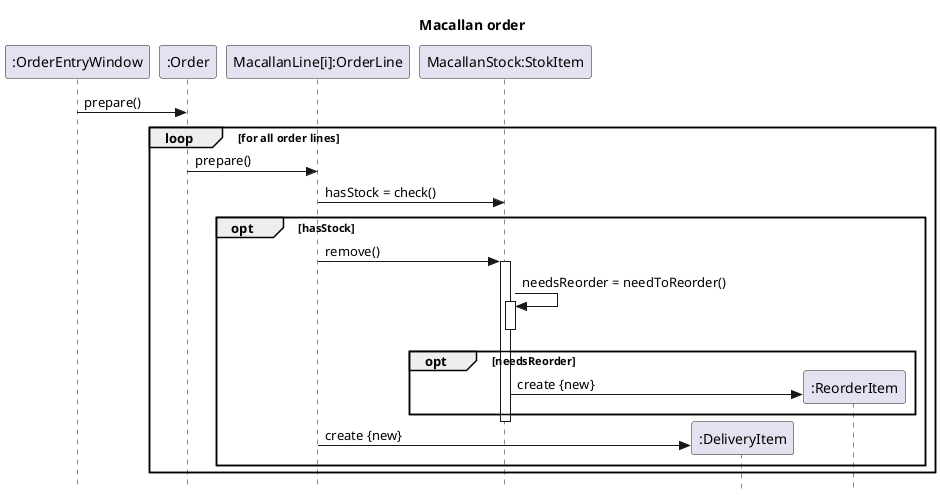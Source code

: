 @startuml
skinparam Style strictuml

title Macallan order
participant ":OrderEntryWindow" as oew
participant ":Order" as o
participant "MacallanLine[i]:OrderLine" as ol
participant "MacallanStock:StokItem" as si 
participant ":DeliveryItem" as di 
participant ":ReorderItem" as ri 

oew -> o : prepare()

loop for all order lines
o -> ol: prepare()
ol->si: hasStock = check()

opt hasStock
ol->si: remove()
activate si 

si->si: needsReorder = needToReorder()
activate si
deactivate si

opt needsReorder
si->ri**: create {new}
end 
deactivate si 

ol->di**: create {new}
end
end 
@enduml

